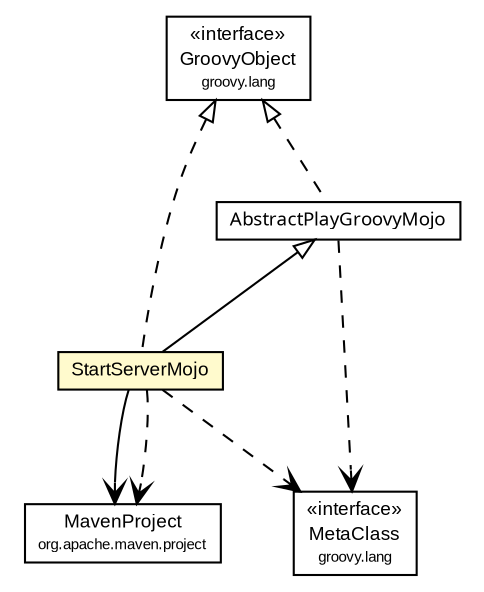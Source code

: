 #!/usr/local/bin/dot
#
# Class diagram 
# Generated by UmlGraph version 4.6 (http://www.spinellis.gr/sw/umlgraph)
#

digraph G {
	edge [fontname="arial",fontsize=10,labelfontname="arial",labelfontsize=10];
	node [fontname="arial",fontsize=10,shape=plaintext];
	// com.google.code.play.StartServerMojo
	c450 [label=<<table border="0" cellborder="1" cellspacing="0" cellpadding="2" port="p" bgcolor="lemonChiffon" href="./StartServerMojo.html">
		<tr><td><table border="0" cellspacing="0" cellpadding="1">
			<tr><td> StartServerMojo </td></tr>
		</table></td></tr>
		</table>>, fontname="arial", fontcolor="black", fontsize=9.0];
	// com.google.code.play.AbstractPlayGroovyMojo
	c461 [label=<<table border="0" cellborder="1" cellspacing="0" cellpadding="2" port="p" href="./AbstractPlayGroovyMojo.html">
		<tr><td><table border="0" cellspacing="0" cellpadding="1">
			<tr><td><font face="ariali"> AbstractPlayGroovyMojo </font></td></tr>
		</table></td></tr>
		</table>>, fontname="arial", fontcolor="black", fontsize=9.0];
	//com.google.code.play.StartServerMojo extends com.google.code.play.AbstractPlayGroovyMojo
	c461:p -> c450:p [dir=back,arrowtail=empty];
	//com.google.code.play.StartServerMojo implements groovy.lang.GroovyObject
	c502:p -> c450:p [dir=back,arrowtail=empty,style=dashed];
	//com.google.code.play.AbstractPlayGroovyMojo implements groovy.lang.GroovyObject
	c502:p -> c461:p [dir=back,arrowtail=empty,style=dashed];
	// com.google.code.play.StartServerMojo NAVASSOC org.apache.maven.project.MavenProject
	c450:p -> c503:p [taillabel="", label="", headlabel="", fontname="arial", fontcolor="black", fontsize=10.0, color="black", arrowhead=open];
	// com.google.code.play.StartServerMojo DEPEND groovy.lang.MetaClass
	c450:p -> c504:p [taillabel="", label="", headlabel="", fontname="arial", fontcolor="black", fontsize=10.0, color="black", arrowhead=open, style=dashed];
	// com.google.code.play.StartServerMojo DEPEND org.apache.maven.project.MavenProject
	c450:p -> c503:p [taillabel="", label="", headlabel="", fontname="arial", fontcolor="black", fontsize=10.0, color="black", arrowhead=open, style=dashed];
	// com.google.code.play.AbstractPlayGroovyMojo DEPEND groovy.lang.MetaClass
	c461:p -> c504:p [taillabel="", label="", headlabel="", fontname="arial", fontcolor="black", fontsize=10.0, color="black", arrowhead=open, style=dashed];
	// groovy.lang.MetaClass
	c504 [label=<<table border="0" cellborder="1" cellspacing="0" cellpadding="2" port="p" href="http://java.sun.com/j2se/1.4.2/docs/api/groovy/lang/MetaClass.html">
		<tr><td><table border="0" cellspacing="0" cellpadding="1">
			<tr><td> &laquo;interface&raquo; </td></tr>
			<tr><td> MetaClass </td></tr>
			<tr><td><font point-size="7.0"> groovy.lang </font></td></tr>
		</table></td></tr>
		</table>>, fontname="arial", fontcolor="black", fontsize=9.0];
	// org.apache.maven.project.MavenProject
	c503 [label=<<table border="0" cellborder="1" cellspacing="0" cellpadding="2" port="p" href="http://java.sun.com/j2se/1.4.2/docs/api/org/apache/maven/project/MavenProject.html">
		<tr><td><table border="0" cellspacing="0" cellpadding="1">
			<tr><td> MavenProject </td></tr>
			<tr><td><font point-size="7.0"> org.apache.maven.project </font></td></tr>
		</table></td></tr>
		</table>>, fontname="arial", fontcolor="black", fontsize=9.0];
	// groovy.lang.GroovyObject
	c502 [label=<<table border="0" cellborder="1" cellspacing="0" cellpadding="2" port="p" href="http://java.sun.com/j2se/1.4.2/docs/api/groovy/lang/GroovyObject.html">
		<tr><td><table border="0" cellspacing="0" cellpadding="1">
			<tr><td> &laquo;interface&raquo; </td></tr>
			<tr><td> GroovyObject </td></tr>
			<tr><td><font point-size="7.0"> groovy.lang </font></td></tr>
		</table></td></tr>
		</table>>, fontname="arial", fontcolor="black", fontsize=9.0];
}

